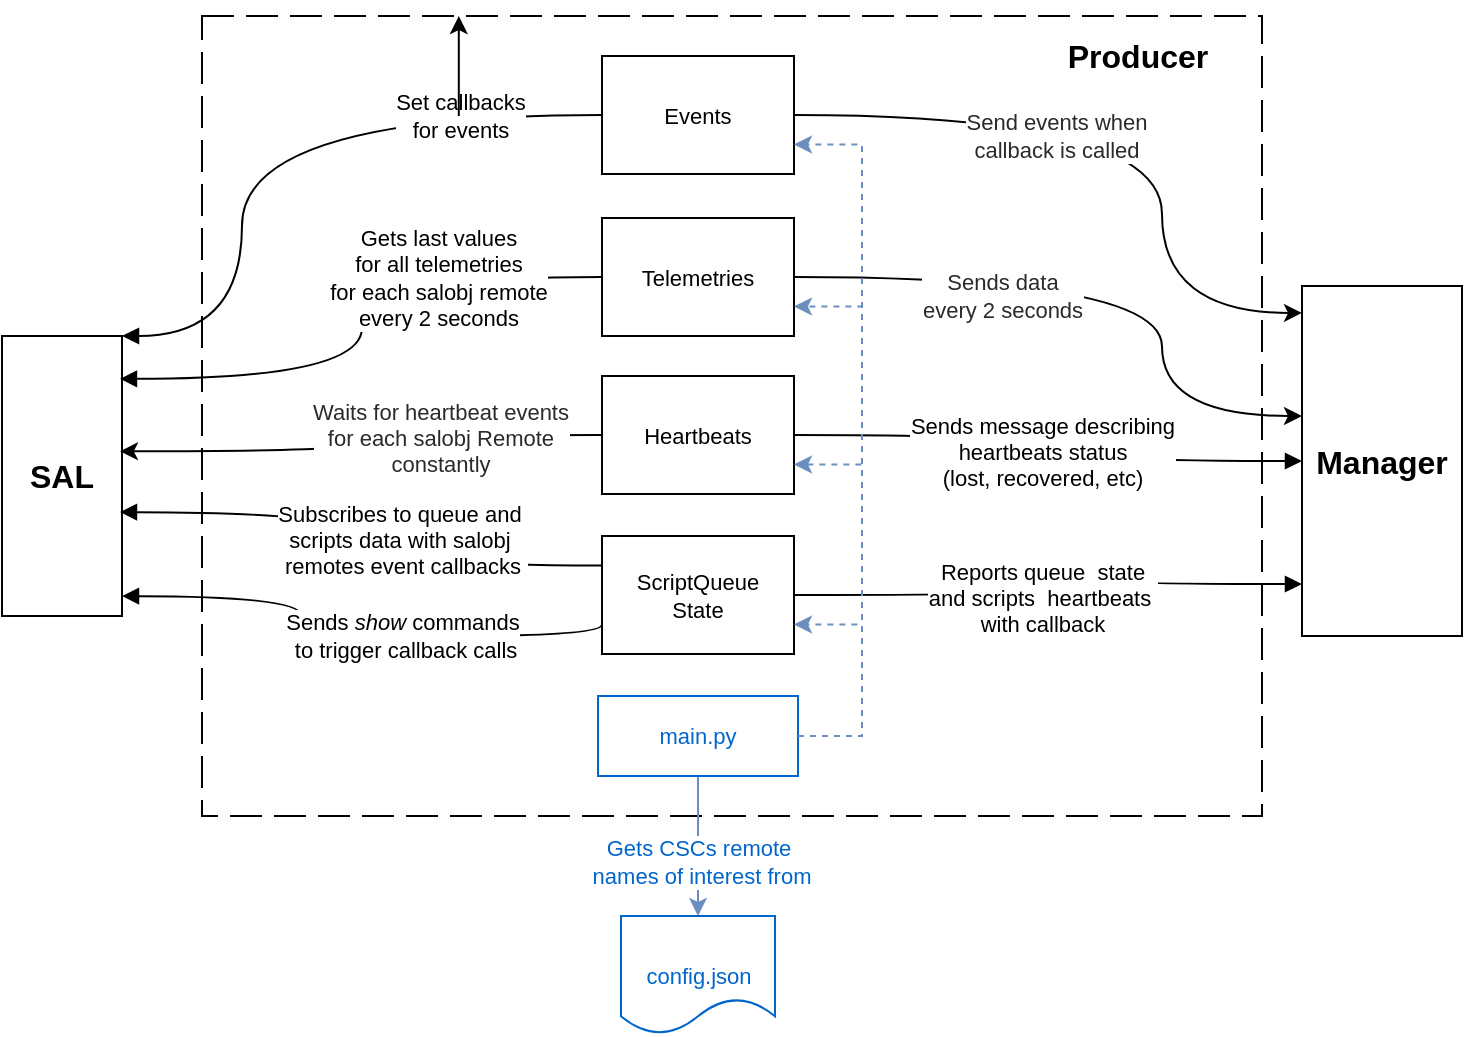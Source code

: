 <mxfile version="13.1.3">
    <diagram id="6hGFLwfOUW9BJ-s0fimq" name="Page-1">
        <mxGraphModel dx="1016" dy="1938" grid="1" gridSize="10" guides="1" tooltips="1" connect="1" arrows="1" fold="1" page="1" pageScale="1" pageWidth="827" pageHeight="1169" math="0" shadow="0">
            <root>
                <mxCell id="0"/>
                <mxCell id="1" parent="0"/>
                <UserObject label="" lucidchartObjectId="GT3MTJgxS-gf" id="3">
                    <mxCell style="html=1;whiteSpace=wrap;;fontSize=11;spacing=3;strokeOpacity=100;fillOpacity=0;fillColor=#000000;dashed=1;dashPattern=16 6;gradientColor=#ffffff;" parent="1" vertex="1" zOrder="0">
                        <mxGeometry x="110" y="-1150" width="530" height="400" as="geometry"/>
                    </mxCell>
                </UserObject>
                <mxCell id="4" style="edgeStyle=orthogonalEdgeStyle;rounded=0;orthogonalLoop=1;jettySize=auto;html=1;curved=1;exitX=1;exitY=0.5;exitDx=0;exitDy=0;entryX=0;entryY=0.077;entryDx=0;entryDy=0;entryPerimeter=0;" parent="1" source="6" target="7" edge="1">
                    <mxGeometry relative="1" as="geometry">
                        <mxPoint x="560" y="-929" as="targetPoint"/>
                        <Array as="points">
                            <mxPoint x="590" y="-1100"/>
                            <mxPoint x="590" y="-1001"/>
                        </Array>
                    </mxGeometry>
                </mxCell>
                <mxCell id="5" value="Send events when&lt;br&gt;callback is called" style="edgeLabel;html=1;align=center;verticalAlign=middle;resizable=0;points=[];fontColor=#2A2A2A;labelBackgroundColor=#FFFFFF;" parent="4" vertex="1" connectable="0">
                    <mxGeometry x="-0.698" y="-18" relative="1" as="geometry">
                        <mxPoint x="76.8" y="-7.49" as="offset"/>
                    </mxGeometry>
                </mxCell>
                <UserObject label="Events" lucidchartObjectId="G4LMOLdaqRaX" id="6">
                    <mxCell style="html=1;whiteSpace=wrap;;fontSize=11;fontColor=#000000;spacing=3;strokeOpacity=100;fillColor=#FFFFFF;" parent="1" vertex="1" zOrder="1">
                        <mxGeometry x="310" y="-1130" width="96" height="59" as="geometry"/>
                    </mxCell>
                </UserObject>
                <UserObject label="&lt;b&gt;&lt;font style=&quot;font-size: 16px&quot;&gt;Manager&lt;/font&gt;&lt;/b&gt;" lucidchartObjectId="u6LM.tnHOIfR" id="7">
                    <mxCell style="html=1;whiteSpace=wrap;;fontSize=11;fontColor=#000000;spacing=3;strokeOpacity=100;fillColor=#FFFFFF;" parent="1" vertex="1" zOrder="2">
                        <mxGeometry x="660" y="-1015" width="80" height="175" as="geometry"/>
                    </mxCell>
                </UserObject>
                <UserObject label="&lt;b&gt;&lt;font style=&quot;font-size: 16px&quot;&gt;SAL&lt;/font&gt;&lt;/b&gt;" lucidchartObjectId="O6LMSiXaUcIe" id="8">
                    <mxCell style="html=1;whiteSpace=wrap;;fontSize=11;fontColor=#000000;spacing=3;strokeOpacity=100;fillColor=#FFFFFF;" parent="1" vertex="1" zOrder="3">
                        <mxGeometry x="10" y="-990" width="60" height="140" as="geometry"/>
                    </mxCell>
                </UserObject>
                <mxCell id="9" style="edgeStyle=orthogonalEdgeStyle;curved=1;rounded=0;orthogonalLoop=1;jettySize=auto;html=1;entryX=0.983;entryY=0.412;entryDx=0;entryDy=0;entryPerimeter=0;" parent="1" source="11" target="8" edge="1">
                    <mxGeometry relative="1" as="geometry"/>
                </mxCell>
                <mxCell id="10" value="Waits for heartbeat events&lt;br&gt; for each salobj Remote&amp;nbsp;&lt;br&gt;constantly" style="edgeLabel;html=1;align=center;verticalAlign=middle;resizable=0;points=[];fontColor=#2A2A2A;labelBackgroundColor=#FFFFFF;" parent="9" vertex="1" connectable="0">
                    <mxGeometry x="-0.344" y="1" relative="1" as="geometry">
                        <mxPoint as="offset"/>
                    </mxGeometry>
                </mxCell>
                <UserObject label="Heartbeats" lucidchartObjectId=".g3MWFg-sE8c" id="11">
                    <mxCell style="html=1;whiteSpace=wrap;;fontSize=11;fontColor=#000000;spacing=3;strokeOpacity=100;fillColor=#FFFFFF;" parent="1" vertex="1" zOrder="4">
                        <mxGeometry x="310" y="-970" width="96" height="59" as="geometry"/>
                    </mxCell>
                </UserObject>
                <UserObject label="ScriptQueue&#10;State" lucidchartObjectId="eh3Mebcq.o85" id="12">
                    <mxCell style="html=1;whiteSpace=wrap;;fontSize=11;fontColor=#000000;spacing=3;strokeOpacity=100;fillColor=#FFFFFF;" parent="1" vertex="1" zOrder="5">
                        <mxGeometry x="310" y="-890" width="96" height="59" as="geometry"/>
                    </mxCell>
                </UserObject>
                <UserObject label="" lucidchartObjectId="kj3MnXK1OQGl" id="13">
                    <mxCell style="html=1;jettySize=18;fontSize=11;rounded=1;arcSize=0;edgeStyle=orthogonalEdgeStyle;curved=1;startArrow=none;;endArrow=block;endFill=1;;exitX=1.006;exitY=0.5;exitPerimeter=1;entryX=0;entryY=0.5;entryDx=0;entryDy=0;" parent="1" source="11" target="7" edge="1">
                        <mxGeometry width="100" height="100" relative="1" as="geometry">
                            <Array as="points"/>
                            <mxPoint x="536" y="-914.25" as="targetPoint"/>
                        </mxGeometry>
                    </mxCell>
                </UserObject>
                <mxCell id="14" value="Sends message describing&lt;br&gt;heartbeats status&lt;br&gt;(lost, recovered, etc)" style="text;html=1;resizable=0;labelBackgroundColor=#ffffff;align=center;verticalAlign=middle;fontColor=#000000;;fontSize=11;" parent="13" vertex="1">
                    <mxGeometry relative="1" as="geometry">
                        <mxPoint x="-3.0" y="1.92" as="offset"/>
                    </mxGeometry>
                </mxCell>
                <UserObject label="" lucidchartObjectId="Pl3MuHLBRfa3" id="15">
                    <mxCell style="html=1;jettySize=18;fontSize=11;rounded=1;arcSize=0;edgeStyle=orthogonalEdgeStyle;curved=1;startArrow=none;;endArrow=block;endFill=1;;exitX=1;exitY=0.5;exitDx=0;exitDy=0;" parent="1" source="12" target="7" edge="1">
                        <mxGeometry width="100" height="100" relative="1" as="geometry">
                            <Array as="points">
                                <mxPoint x="573" y="-860"/>
                                <mxPoint x="573" y="-869"/>
                                <mxPoint x="570" y="-869"/>
                                <mxPoint x="570" y="-866"/>
                            </Array>
                            <mxPoint x="536" y="-884.75" as="targetPoint"/>
                        </mxGeometry>
                    </mxCell>
                </UserObject>
                <mxCell id="16" value="Reports queue  state&lt;br&gt;and scripts  heartbeats &lt;br&gt;with callback" style="text;html=1;resizable=0;labelBackgroundColor=#ffffff;align=center;verticalAlign=middle;fontColor=#000000;;fontSize=11;" parent="15" vertex="1">
                    <mxGeometry x="-0.345" relative="1" as="geometry">
                        <mxPoint x="35" y="1.5" as="offset"/>
                    </mxGeometry>
                </mxCell>
                <UserObject label="" lucidchartObjectId="Yt3MuDJROcO4" id="17">
                    <mxCell style="html=1;jettySize=18;fontSize=11;rounded=1;arcSize=0;edgeStyle=orthogonalEdgeStyle;curved=1;startArrow=none;;endArrow=block;endFill=1;;exitX=-0.006;exitY=0.5;exitPerimeter=1;entryX=1;entryY=0;entryDx=0;entryDy=0;" parent="1" source="6" target="8" edge="1">
                        <mxGeometry width="100" height="100" relative="1" as="geometry">
                            <Array as="points">
                                <mxPoint x="130" y="-1101"/>
                                <mxPoint x="130" y="-990"/>
                            </Array>
                        </mxGeometry>
                    </mxCell>
                </UserObject>
                <mxCell id="18" value="Set callbacks&lt;br&gt;for events" style="text;html=1;resizable=0;labelBackgroundColor=#ffffff;align=center;verticalAlign=middle;fontColor=#000000;;fontSize=11;" parent="17" vertex="1">
                    <mxGeometry x="-0.418" relative="1" as="geometry">
                        <mxPoint x="30.4" y="0.51" as="offset"/>
                    </mxGeometry>
                </mxCell>
                <mxCell id="19" style="edgeStyle=orthogonalEdgeStyle;rounded=0;orthogonalLoop=1;jettySize=auto;html=1;exitX=0;exitY=0;exitDx=0;exitDy=0;" parent="1" source="18" target="3" edge="1">
                    <mxGeometry relative="1" as="geometry"/>
                </mxCell>
                <UserObject label="" lucidchartObjectId="PB3MAJR0T39x" id="20">
                    <mxCell style="html=1;jettySize=18;fontSize=11;rounded=1;arcSize=0;edgeStyle=orthogonalEdgeStyle;curved=1;startArrow=none;;endArrow=block;endFill=1;;exitX=0;exitY=0.5;exitDx=0;exitDy=0;entryX=0.983;entryY=0.153;entryDx=0;entryDy=0;entryPerimeter=0;" parent="1" source="32" target="8" edge="1">
                        <mxGeometry width="100" height="100" relative="1" as="geometry"/>
                    </mxCell>
                </UserObject>
                <mxCell id="21" value="Gets last values&lt;br&gt; for all telemetries &lt;br&gt;for each salobj remote &lt;br&gt;every 2 seconds" style="text;html=1;resizable=0;labelBackgroundColor=#ffffff;align=center;verticalAlign=middle;fontColor=#000000;;fontSize=11;" parent="20" vertex="1">
                    <mxGeometry x="-0.36" relative="1" as="geometry">
                        <mxPoint x="11.2" y="0.51" as="offset"/>
                    </mxGeometry>
                </mxCell>
                <mxCell id="22" style="edgeStyle=orthogonalEdgeStyle;rounded=0;orthogonalLoop=1;jettySize=auto;html=1;exitX=0;exitY=0;exitDx=0;exitDy=0;" parent="20" source="21" target="21" edge="1">
                    <mxGeometry relative="1" as="geometry"/>
                </mxCell>
                <UserObject label="" lucidchartObjectId="FK3M6L9nDMdp" id="23">
                    <mxCell style="html=1;jettySize=18;fontSize=11;rounded=1;arcSize=0;edgeStyle=orthogonalEdgeStyle;curved=1;startArrow=none;;endArrow=block;endFill=1;;exitX=0;exitY=0.25;exitDx=0;exitDy=0;entryX=0.983;entryY=0.629;entryDx=0;entryDy=0;entryPerimeter=0;" parent="1" source="12" target="8" edge="1">
                        <mxGeometry width="100" height="100" relative="1" as="geometry"/>
                    </mxCell>
                </UserObject>
                <mxCell id="24" value="Subscribes to queue and &lt;br&gt;scripts data with salobj &lt;br&gt;remotes event callbacks" style="text;html=1;resizable=0;labelBackgroundColor=#ffffff;align=center;verticalAlign=middle;fontColor=#000000;;fontSize=11;" parent="23" vertex="1">
                    <mxGeometry x="-0.296" relative="1" as="geometry">
                        <mxPoint x="-6" y="-12.79" as="offset"/>
                    </mxGeometry>
                </mxCell>
                <mxCell id="25" style="edgeStyle=orthogonalEdgeStyle;rounded=0;orthogonalLoop=1;jettySize=auto;html=1;exitX=0;exitY=0;exitDx=0;exitDy=0;" parent="23" source="24" target="24" edge="1">
                    <mxGeometry relative="1" as="geometry"/>
                </mxCell>
                <UserObject label="" lucidchartObjectId="dS3MUDCLJW9y" id="26">
                    <mxCell style="html=1;jettySize=18;fontSize=11;rounded=1;arcSize=0;edgeStyle=orthogonalEdgeStyle;curved=1;startArrow=none;;endArrow=block;endFill=1;;exitX=0;exitY=0.75;exitDx=0;exitDy=0;entryX=1;entryY=0.929;entryDx=0;entryDy=0;entryPerimeter=0;" parent="1" source="12" target="8" edge="1">
                        <mxGeometry width="100" height="100" relative="1" as="geometry">
                            <Array as="points">
                                <mxPoint x="310" y="-840"/>
                                <mxPoint x="160" y="-840"/>
                                <mxPoint x="160" y="-860"/>
                            </Array>
                        </mxGeometry>
                    </mxCell>
                </UserObject>
                <mxCell id="27" value="&lt;span style=&quot;color: rgb(0 , 0 , 0) ; text-align: center&quot;&gt;&lt;span style=&quot;font-style: normal ; color: rgb(0 , 0 , 0) ; text-align: center&quot;&gt;Sends &lt;/span&gt;&lt;span style=&quot;color: rgb(0 , 0 , 0) ; text-align: center&quot;&gt;show&lt;/span&gt;&lt;span style=&quot;font-style: normal ; color: rgb(0 , 0 , 0) ; text-align: center&quot;&gt; commands&lt;br&gt; to trigger callback calls&lt;/span&gt;&lt;/span&gt;" style="text;html=1;resizable=0;labelBackgroundColor=#ffffff;align=center;verticalAlign=middle;fontStyle=2;fontColor=#000000;;fontSize=11;" parent="26" vertex="1">
                    <mxGeometry x="-0.516" relative="1" as="geometry">
                        <mxPoint x="-41.75" as="offset"/>
                    </mxGeometry>
                </mxCell>
                <mxCell id="28" style="edgeStyle=orthogonalEdgeStyle;curved=1;rounded=0;orthogonalLoop=1;jettySize=auto;html=1;exitX=0;exitY=0;exitDx=0;exitDy=0;" parent="26" source="27" target="27" edge="1">
                    <mxGeometry relative="1" as="geometry"/>
                </mxCell>
                <UserObject label="&lt;font style=&quot;font-size: 16px&quot;&gt;Producer&lt;/font&gt;" lucidchartObjectId="8U3MgBVKM31D" id="29">
                    <mxCell style="html=1;whiteSpace=wrap;;fontSize=19;fontColor=#000000;fontStyle=1;spacing=3;strokeOpacity=0;fillOpacity=0;fillColor=#ffffff;" parent="1" vertex="1" zOrder="27">
                        <mxGeometry x="530" y="-1150" width="96" height="40" as="geometry"/>
                    </mxCell>
                </UserObject>
                <mxCell id="30" style="edgeStyle=orthogonalEdgeStyle;rounded=0;orthogonalLoop=1;jettySize=auto;html=1;exitX=1;exitY=0.5;exitDx=0;exitDy=0;curved=1;" parent="1" source="32" edge="1">
                    <mxGeometry relative="1" as="geometry">
                        <Array as="points">
                            <mxPoint x="590" y="-1019"/>
                            <mxPoint x="590" y="-950"/>
                        </Array>
                        <mxPoint x="660" y="-950" as="targetPoint"/>
                    </mxGeometry>
                </mxCell>
                <mxCell id="31" value="Sends data&lt;br&gt;every 2 seconds" style="edgeLabel;html=1;align=center;verticalAlign=middle;resizable=0;points=[];fontColor=#2A2A2A;labelBackgroundColor=#FFFFFF;" parent="30" vertex="1" connectable="0">
                    <mxGeometry x="-0.601" y="2" relative="1" as="geometry">
                        <mxPoint x="39.6" y="11.49" as="offset"/>
                    </mxGeometry>
                </mxCell>
                <UserObject label="Telemetries" lucidchartObjectId="G4LMOLdaqRaX" id="32">
                    <mxCell style="html=1;whiteSpace=wrap;;fontSize=11;fontColor=#000000;spacing=3;strokeOpacity=100;fillColor=#FFFFFF;" parent="1" vertex="1" zOrder="1">
                        <mxGeometry x="310" y="-1049" width="96" height="59" as="geometry"/>
                    </mxCell>
                </UserObject>
                <mxCell id="33" value="&lt;font color=&quot;#0066cc&quot;&gt;Gets CSCs remote&lt;br&gt; names of interest from&lt;/font&gt;" style="edgeStyle=orthogonalEdgeStyle;curved=1;rounded=0;orthogonalLoop=1;jettySize=auto;html=1;entryX=0.5;entryY=0;entryDx=0;entryDy=0;fillColor=#dae8fc;strokeColor=#6c8ebf;" parent="1" source="35" target="36" edge="1">
                    <mxGeometry x="0.208" relative="1" as="geometry">
                        <mxPoint as="offset"/>
                    </mxGeometry>
                </mxCell>
                <mxCell id="34" style="edgeStyle=orthogonalEdgeStyle;rounded=0;orthogonalLoop=1;jettySize=auto;html=1;entryX=1;entryY=0.75;entryDx=0;entryDy=0;exitX=1;exitY=0.5;exitDx=0;exitDy=0;dashed=1;fillColor=#dae8fc;strokeColor=#6c8ebf;" parent="1" source="35" target="12" edge="1">
                    <mxGeometry relative="1" as="geometry">
                        <Array as="points">
                            <mxPoint x="440" y="-790"/>
                            <mxPoint x="440" y="-846"/>
                        </Array>
                    </mxGeometry>
                </mxCell>
                <UserObject label="&lt;font color=&quot;#0066cc&quot;&gt;main.py&lt;/font&gt;" lucidchartObjectId="6h3Mt0NR0N~k" id="35">
                    <mxCell style="html=1;whiteSpace=wrap;;fontSize=11;fontColor=#000000;spacing=3;strokeOpacity=100;strokeColor=#0066CC;fillColor=#FFFFFF;" parent="1" vertex="1" zOrder="7">
                        <mxGeometry x="308" y="-810" width="100" height="40" as="geometry"/>
                    </mxCell>
                </UserObject>
                <UserObject label="&lt;font color=&quot;#0066cc&quot;&gt;config.json&lt;/font&gt;" lucidchartObjectId="Uz3MTHXA16VP" id="36">
                    <mxCell style="html=1;whiteSpace=wrap;shape=document;fontSize=11;fontColor=#000000;spacing=3;strokeOpacity=100;strokeColor=#0066CC;fillColor=#FFFFFF;" parent="1" vertex="1" zOrder="18">
                        <mxGeometry x="319.5" y="-700" width="77" height="59" as="geometry"/>
                    </mxCell>
                </UserObject>
                <mxCell id="37" style="edgeStyle=orthogonalEdgeStyle;rounded=0;orthogonalLoop=1;jettySize=auto;html=1;entryX=1;entryY=0.75;entryDx=0;entryDy=0;dashed=1;fillColor=#dae8fc;strokeColor=#6c8ebf;exitX=1;exitY=0.5;exitDx=0;exitDy=0;" parent="1" source="35" target="11" edge="1">
                    <mxGeometry relative="1" as="geometry">
                        <mxPoint x="410" y="-760" as="sourcePoint"/>
                        <mxPoint x="416" y="-835.75" as="targetPoint"/>
                        <Array as="points">
                            <mxPoint x="440" y="-790"/>
                            <mxPoint x="440" y="-926"/>
                        </Array>
                    </mxGeometry>
                </mxCell>
                <mxCell id="38" style="edgeStyle=orthogonalEdgeStyle;rounded=0;orthogonalLoop=1;jettySize=auto;html=1;entryX=1;entryY=0.75;entryDx=0;entryDy=0;dashed=1;exitX=1;exitY=0.5;exitDx=0;exitDy=0;fillColor=#dae8fc;strokeColor=#6c8ebf;" parent="1" source="35" target="32" edge="1">
                    <mxGeometry relative="1" as="geometry">
                        <mxPoint x="420" y="-750" as="sourcePoint"/>
                        <mxPoint x="416" y="-915.75" as="targetPoint"/>
                        <Array as="points">
                            <mxPoint x="440" y="-790"/>
                            <mxPoint x="440" y="-1005"/>
                        </Array>
                    </mxGeometry>
                </mxCell>
                <mxCell id="39" style="edgeStyle=orthogonalEdgeStyle;rounded=0;orthogonalLoop=1;jettySize=auto;html=1;entryX=1;entryY=0.75;entryDx=0;entryDy=0;dashed=1;exitX=1;exitY=0.5;exitDx=0;exitDy=0;fillColor=#dae8fc;strokeColor=#6c8ebf;" parent="1" source="35" target="6" edge="1">
                    <mxGeometry relative="1" as="geometry">
                        <mxPoint x="420" y="-750.5" as="sourcePoint"/>
                        <mxPoint x="416" y="-994.75" as="targetPoint"/>
                        <Array as="points">
                            <mxPoint x="440" y="-790"/>
                            <mxPoint x="440" y="-1086"/>
                        </Array>
                    </mxGeometry>
                </mxCell>
            </root>
        </mxGraphModel>
    </diagram>
</mxfile>